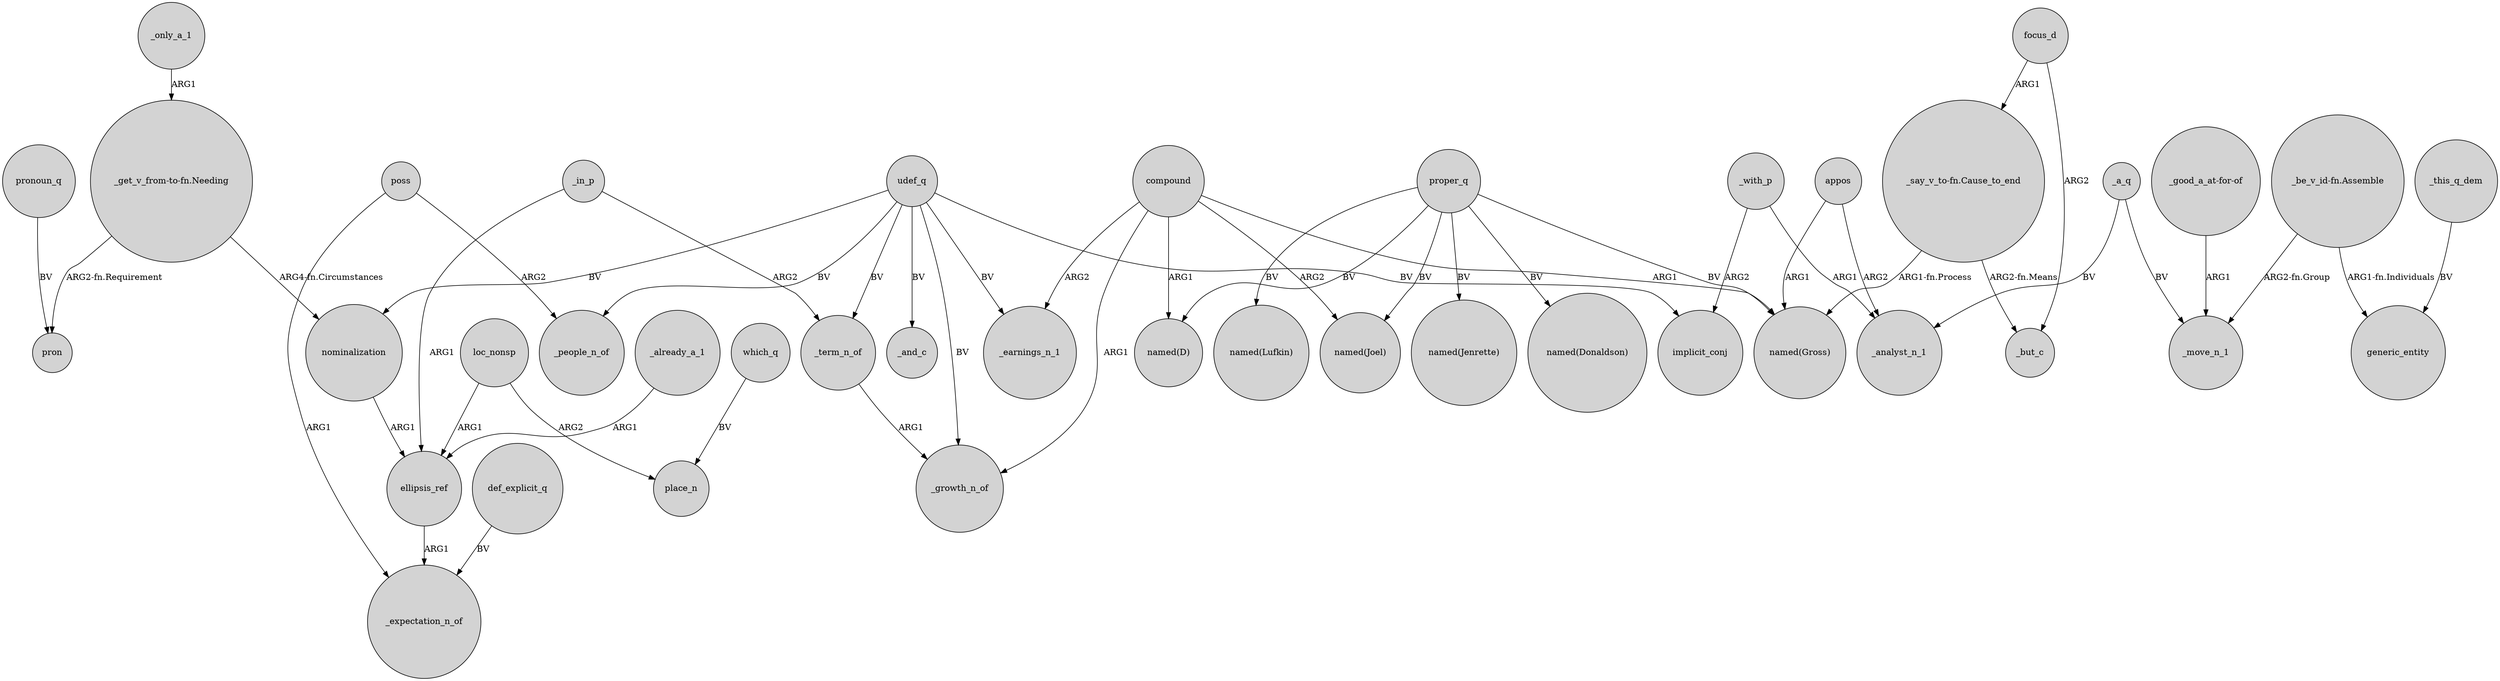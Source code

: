 digraph {
	node [shape=circle style=filled]
	udef_q -> _people_n_of [label=BV]
	compound -> "named(Joel)" [label=ARG2]
	proper_q -> "named(Donaldson)" [label=BV]
	udef_q -> _term_n_of [label=BV]
	proper_q -> "named(Gross)" [label=BV]
	_only_a_1 -> "_get_v_from-to-fn.Needing" [label=ARG1]
	_with_p -> implicit_conj [label=ARG2]
	_term_n_of -> _growth_n_of [label=ARG1]
	_already_a_1 -> ellipsis_ref [label=ARG1]
	focus_d -> "_say_v_to-fn.Cause_to_end" [label=ARG1]
	focus_d -> _but_c [label=ARG2]
	udef_q -> nominalization [label=BV]
	ellipsis_ref -> _expectation_n_of [label=ARG1]
	_with_p -> _analyst_n_1 [label=ARG1]
	"_good_a_at-for-of" -> _move_n_1 [label=ARG1]
	udef_q -> _and_c [label=BV]
	which_q -> place_n [label=BV]
	loc_nonsp -> ellipsis_ref [label=ARG1]
	"_get_v_from-to-fn.Needing" -> pron [label="ARG2-fn.Requirement"]
	"_get_v_from-to-fn.Needing" -> nominalization [label="ARG4-fn.Circumstances"]
	compound -> "named(D)" [label=ARG1]
	proper_q -> "named(Lufkin)" [label=BV]
	proper_q -> "named(Joel)" [label=BV]
	proper_q -> "named(Jenrette)" [label=BV]
	_a_q -> _analyst_n_1 [label=BV]
	compound -> _earnings_n_1 [label=ARG2]
	pronoun_q -> pron [label=BV]
	"_be_v_id-fn.Assemble" -> _move_n_1 [label="ARG2-fn.Group"]
	_this_q_dem -> generic_entity [label=BV]
	proper_q -> "named(D)" [label=BV]
	poss -> _expectation_n_of [label=ARG1]
	udef_q -> _earnings_n_1 [label=BV]
	appos -> _analyst_n_1 [label=ARG2]
	appos -> "named(Gross)" [label=ARG1]
	"_say_v_to-fn.Cause_to_end" -> _but_c [label="ARG2-fn.Means"]
	udef_q -> _growth_n_of [label=BV]
	_in_p -> _term_n_of [label=ARG2]
	"_say_v_to-fn.Cause_to_end" -> "named(Gross)" [label="ARG1-fn.Process"]
	"_be_v_id-fn.Assemble" -> generic_entity [label="ARG1-fn.Individuals"]
	poss -> _people_n_of [label=ARG2]
	nominalization -> ellipsis_ref [label=ARG1]
	_a_q -> _move_n_1 [label=BV]
	loc_nonsp -> place_n [label=ARG2]
	compound -> _growth_n_of [label=ARG1]
	_in_p -> ellipsis_ref [label=ARG1]
	def_explicit_q -> _expectation_n_of [label=BV]
	udef_q -> implicit_conj [label=BV]
	compound -> "named(Gross)" [label=ARG1]
}

